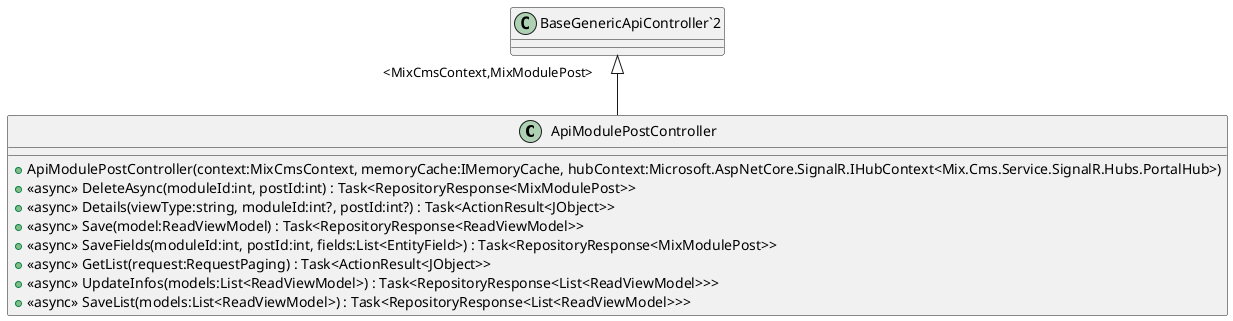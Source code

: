 @startuml
class ApiModulePostController {
    + ApiModulePostController(context:MixCmsContext, memoryCache:IMemoryCache, hubContext:Microsoft.AspNetCore.SignalR.IHubContext<Mix.Cms.Service.SignalR.Hubs.PortalHub>)
    + <<async>> DeleteAsync(moduleId:int, postId:int) : Task<RepositoryResponse<MixModulePost>>
    + <<async>> Details(viewType:string, moduleId:int?, postId:int?) : Task<ActionResult<JObject>>
    + <<async>> Save(model:ReadViewModel) : Task<RepositoryResponse<ReadViewModel>>
    + <<async>> SaveFields(moduleId:int, postId:int, fields:List<EntityField>) : Task<RepositoryResponse<MixModulePost>>
    + <<async>> GetList(request:RequestPaging) : Task<ActionResult<JObject>>
    + <<async>> UpdateInfos(models:List<ReadViewModel>) : Task<RepositoryResponse<List<ReadViewModel>>>
    + <<async>> SaveList(models:List<ReadViewModel>) : Task<RepositoryResponse<List<ReadViewModel>>>
}
"BaseGenericApiController`2" "<MixCmsContext,MixModulePost>" <|-- ApiModulePostController
@enduml
